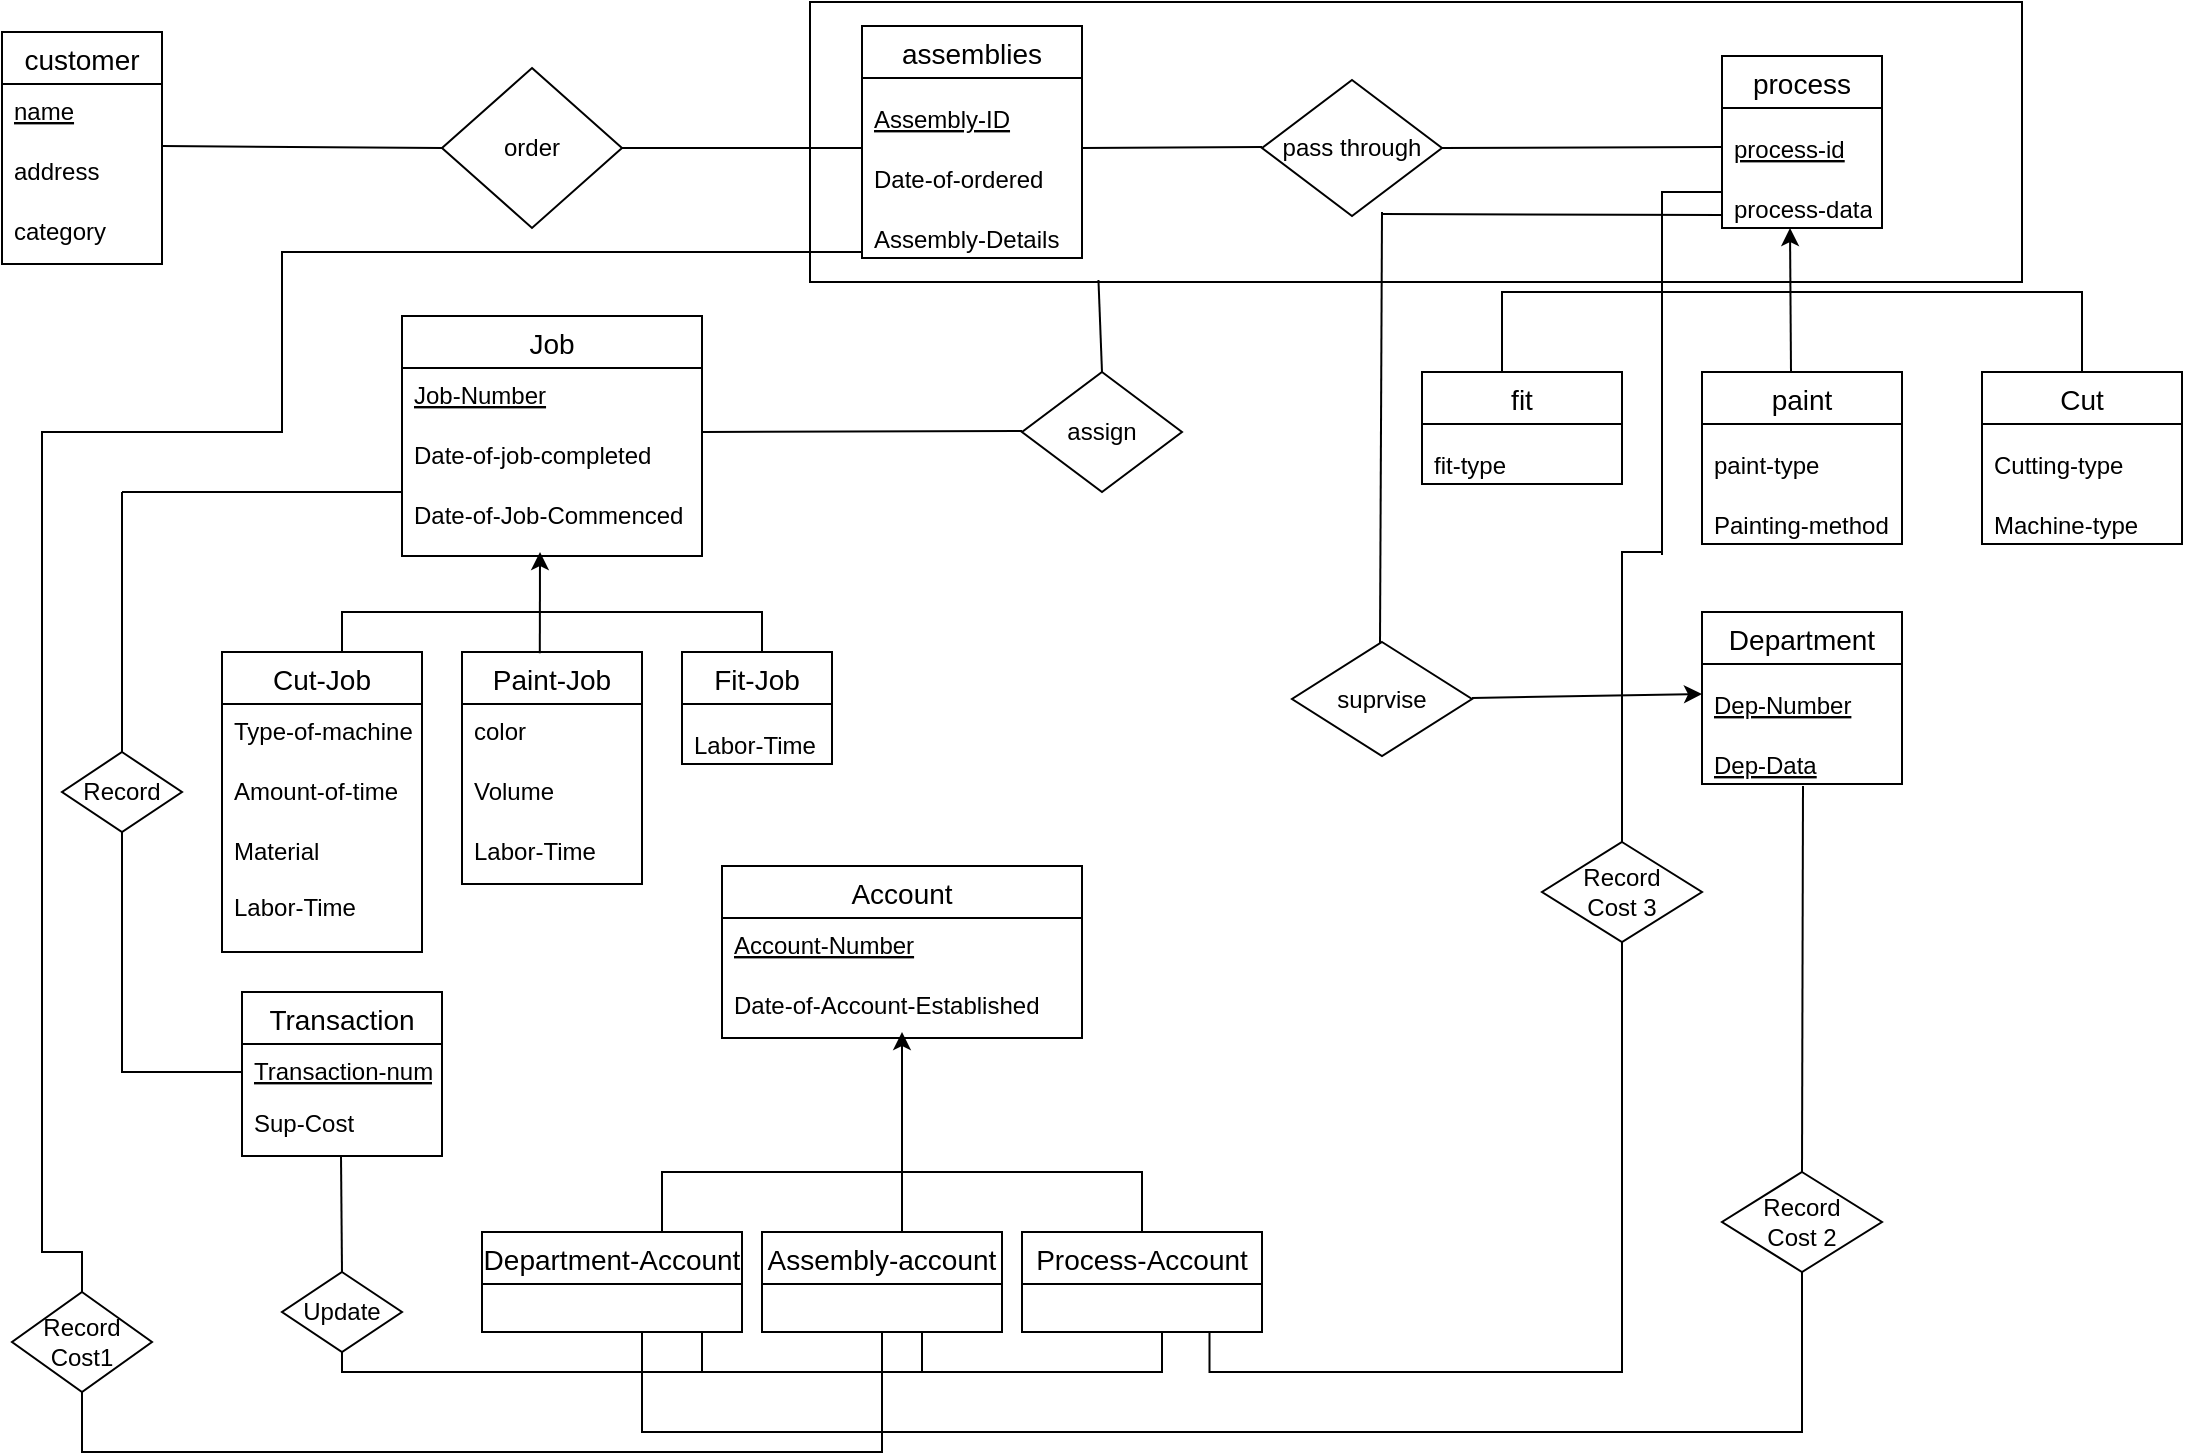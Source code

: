 <mxfile version="15.8.2" type="device"><diagram id="YvOeY5mnXDecXPU_-DIz" name="Page-1"><mxGraphModel dx="1896" dy="940" grid="0" gridSize="10" guides="1" tooltips="1" connect="1" arrows="1" fold="1" page="1" pageScale="1" pageWidth="827" pageHeight="1169" math="0" shadow="0"><root><mxCell id="0"/><mxCell id="1" parent="0"/><mxCell id="ar6wlDFFSqU4zHsMZCzw-8" value="customer" style="swimlane;fontStyle=0;childLayout=stackLayout;horizontal=1;startSize=26;horizontalStack=0;resizeParent=1;resizeParentMax=0;resizeLast=0;collapsible=1;marginBottom=0;align=center;fontSize=14;" parent="1" vertex="1"><mxGeometry x="10" y="30" width="80" height="116" as="geometry"/></mxCell><mxCell id="ar6wlDFFSqU4zHsMZCzw-9" value="name" style="text;strokeColor=none;fillColor=none;spacingLeft=4;spacingRight=4;overflow=hidden;rotatable=0;points=[[0,0.5],[1,0.5]];portConstraint=eastwest;fontSize=12;fontStyle=4" parent="ar6wlDFFSqU4zHsMZCzw-8" vertex="1"><mxGeometry y="26" width="80" height="30" as="geometry"/></mxCell><mxCell id="ar6wlDFFSqU4zHsMZCzw-10" value="address" style="text;strokeColor=none;fillColor=none;spacingLeft=4;spacingRight=4;overflow=hidden;rotatable=0;points=[[0,0.5],[1,0.5]];portConstraint=eastwest;fontSize=12;" parent="ar6wlDFFSqU4zHsMZCzw-8" vertex="1"><mxGeometry y="56" width="80" height="30" as="geometry"/></mxCell><mxCell id="ar6wlDFFSqU4zHsMZCzw-11" value="category" style="text;strokeColor=none;fillColor=none;spacingLeft=4;spacingRight=4;overflow=hidden;rotatable=0;points=[[0,0.5],[1,0.5]];portConstraint=eastwest;fontSize=12;" parent="ar6wlDFFSqU4zHsMZCzw-8" vertex="1"><mxGeometry y="86" width="80" height="30" as="geometry"/></mxCell><mxCell id="ar6wlDFFSqU4zHsMZCzw-12" value="order" style="shape=rhombus;perimeter=rhombusPerimeter;whiteSpace=wrap;html=1;align=center;fontSize=12;fillColor=none;" parent="1" vertex="1"><mxGeometry x="230" y="48" width="90" height="80" as="geometry"/></mxCell><mxCell id="ar6wlDFFSqU4zHsMZCzw-13" value="assemblies" style="swimlane;fontStyle=0;childLayout=stackLayout;horizontal=1;startSize=26;horizontalStack=0;resizeParent=1;resizeParentMax=0;resizeLast=0;collapsible=1;marginBottom=0;align=center;fontSize=14;fillColor=none;" parent="1" vertex="1"><mxGeometry x="440" y="27" width="110" height="116" as="geometry"/></mxCell><mxCell id="ar6wlDFFSqU4zHsMZCzw-14" value="Assembly-ID" style="text;strokeColor=none;fillColor=none;spacingLeft=4;spacingRight=4;overflow=hidden;rotatable=0;points=[[0,0.5],[1,0.5]];portConstraint=eastwest;fontSize=12;verticalAlign=bottom;fontStyle=4" parent="ar6wlDFFSqU4zHsMZCzw-13" vertex="1"><mxGeometry y="26" width="110" height="30" as="geometry"/></mxCell><mxCell id="ar6wlDFFSqU4zHsMZCzw-15" value="Date-of-ordered" style="text;strokeColor=none;fillColor=none;spacingLeft=4;spacingRight=4;overflow=hidden;rotatable=0;points=[[0,0.5],[1,0.5]];portConstraint=eastwest;fontSize=12;verticalAlign=bottom;" parent="ar6wlDFFSqU4zHsMZCzw-13" vertex="1"><mxGeometry y="56" width="110" height="30" as="geometry"/></mxCell><mxCell id="ar6wlDFFSqU4zHsMZCzw-16" value="Assembly-Details" style="text;strokeColor=none;fillColor=none;spacingLeft=4;spacingRight=4;overflow=hidden;rotatable=0;points=[[0,0.5],[1,0.5]];portConstraint=eastwest;fontSize=12;verticalAlign=bottom;" parent="ar6wlDFFSqU4zHsMZCzw-13" vertex="1"><mxGeometry y="86" width="110" height="30" as="geometry"/></mxCell><mxCell id="ar6wlDFFSqU4zHsMZCzw-17" value="pass through" style="shape=rhombus;perimeter=rhombusPerimeter;whiteSpace=wrap;html=1;align=center;fontSize=12;fillColor=none;fontStyle=0" parent="1" vertex="1"><mxGeometry x="640" y="54" width="90" height="68" as="geometry"/></mxCell><mxCell id="ar6wlDFFSqU4zHsMZCzw-18" value="process" style="swimlane;fontStyle=0;childLayout=stackLayout;horizontal=1;startSize=26;horizontalStack=0;resizeParent=1;resizeParentMax=0;resizeLast=0;collapsible=1;marginBottom=0;align=center;fontSize=14;fillColor=none;" parent="1" vertex="1"><mxGeometry x="870" y="42" width="80" height="86" as="geometry"/></mxCell><mxCell id="ar6wlDFFSqU4zHsMZCzw-19" value="process-id" style="text;strokeColor=none;fillColor=none;spacingLeft=4;spacingRight=4;overflow=hidden;rotatable=0;points=[[0,0.5],[1,0.5]];portConstraint=eastwest;fontSize=12;verticalAlign=bottom;fontStyle=4" parent="ar6wlDFFSqU4zHsMZCzw-18" vertex="1"><mxGeometry y="26" width="80" height="30" as="geometry"/></mxCell><mxCell id="ar6wlDFFSqU4zHsMZCzw-20" value="process-data" style="text;strokeColor=none;fillColor=none;spacingLeft=4;spacingRight=4;overflow=hidden;rotatable=0;points=[[0,0.5],[1,0.5]];portConstraint=eastwest;fontSize=12;verticalAlign=bottom;" parent="ar6wlDFFSqU4zHsMZCzw-18" vertex="1"><mxGeometry y="56" width="80" height="30" as="geometry"/></mxCell><mxCell id="ar6wlDFFSqU4zHsMZCzw-22" value="" style="endArrow=none;html=1;rounded=0;fontSize=16;entryX=0;entryY=0.5;entryDx=0;entryDy=0;" parent="1" target="ar6wlDFFSqU4zHsMZCzw-12" edge="1"><mxGeometry width="50" height="50" relative="1" as="geometry"><mxPoint x="90" y="87" as="sourcePoint"/><mxPoint x="170" y="87" as="targetPoint"/></mxGeometry></mxCell><mxCell id="ar6wlDFFSqU4zHsMZCzw-24" value="" style="endArrow=none;html=1;rounded=0;fontSize=16;exitX=1;exitY=0.5;exitDx=0;exitDy=0;" parent="1" source="ar6wlDFFSqU4zHsMZCzw-12" edge="1"><mxGeometry width="50" height="50" relative="1" as="geometry"><mxPoint x="290" y="87" as="sourcePoint"/><mxPoint x="440" y="88" as="targetPoint"/></mxGeometry></mxCell><mxCell id="ar6wlDFFSqU4zHsMZCzw-28" value="Job" style="swimlane;fontStyle=0;childLayout=stackLayout;horizontal=1;startSize=26;horizontalStack=0;resizeParent=1;resizeParentMax=0;resizeLast=0;collapsible=1;marginBottom=0;align=center;fontSize=14;" parent="1" vertex="1"><mxGeometry x="210" y="172" width="150" height="120" as="geometry"/></mxCell><mxCell id="ar6wlDFFSqU4zHsMZCzw-30" value="Job-Number" style="text;strokeColor=none;fillColor=none;spacingLeft=4;spacingRight=4;overflow=hidden;rotatable=0;points=[[0,0.5],[1,0.5]];portConstraint=eastwest;fontSize=12;fontStyle=4" parent="ar6wlDFFSqU4zHsMZCzw-28" vertex="1"><mxGeometry y="26" width="150" height="30" as="geometry"/></mxCell><mxCell id="ar6wlDFFSqU4zHsMZCzw-31" value="Date-of-job-completed" style="text;strokeColor=none;fillColor=none;spacingLeft=4;spacingRight=4;overflow=hidden;rotatable=0;points=[[0,0.5],[1,0.5]];portConstraint=eastwest;fontSize=12;" parent="ar6wlDFFSqU4zHsMZCzw-28" vertex="1"><mxGeometry y="56" width="150" height="30" as="geometry"/></mxCell><mxCell id="ar6wlDFFSqU4zHsMZCzw-29" value="Date-of-Job-Commenced" style="text;strokeColor=none;fillColor=none;spacingLeft=4;spacingRight=4;overflow=hidden;rotatable=0;points=[[0,0.5],[1,0.5]];portConstraint=eastwest;fontSize=12;fontStyle=0" parent="ar6wlDFFSqU4zHsMZCzw-28" vertex="1"><mxGeometry y="86" width="150" height="34" as="geometry"/></mxCell><mxCell id="ar6wlDFFSqU4zHsMZCzw-32" value="assign" style="shape=rhombus;perimeter=rhombusPerimeter;whiteSpace=wrap;html=1;align=center;fontSize=12;fillColor=none;" parent="1" vertex="1"><mxGeometry x="520" y="200" width="80" height="60" as="geometry"/></mxCell><mxCell id="ar6wlDFFSqU4zHsMZCzw-33" value="fit" style="swimlane;fontStyle=0;childLayout=stackLayout;horizontal=1;startSize=26;horizontalStack=0;resizeParent=1;resizeParentMax=0;resizeLast=0;collapsible=1;marginBottom=0;align=center;fontSize=14;fillColor=none;" parent="1" vertex="1"><mxGeometry x="720" y="200" width="100" height="56" as="geometry"/></mxCell><mxCell id="ar6wlDFFSqU4zHsMZCzw-34" value="fit-type" style="text;strokeColor=none;fillColor=none;spacingLeft=4;spacingRight=4;overflow=hidden;rotatable=0;points=[[0,0.5],[1,0.5]];portConstraint=eastwest;fontSize=12;verticalAlign=bottom;fontStyle=0" parent="ar6wlDFFSqU4zHsMZCzw-33" vertex="1"><mxGeometry y="26" width="100" height="30" as="geometry"/></mxCell><mxCell id="ar6wlDFFSqU4zHsMZCzw-43" value="paint" style="swimlane;fontStyle=0;childLayout=stackLayout;horizontal=1;startSize=26;horizontalStack=0;resizeParent=1;resizeParentMax=0;resizeLast=0;collapsible=1;marginBottom=0;align=center;fontSize=14;fillColor=none;" parent="1" vertex="1"><mxGeometry x="860" y="200" width="100" height="86" as="geometry"/></mxCell><mxCell id="ar6wlDFFSqU4zHsMZCzw-44" value="paint-type" style="text;strokeColor=none;fillColor=none;spacingLeft=4;spacingRight=4;overflow=hidden;rotatable=0;points=[[0,0.5],[1,0.5]];portConstraint=eastwest;fontSize=12;verticalAlign=bottom;fontStyle=0" parent="ar6wlDFFSqU4zHsMZCzw-43" vertex="1"><mxGeometry y="26" width="100" height="30" as="geometry"/></mxCell><mxCell id="ar6wlDFFSqU4zHsMZCzw-45" value="Painting-method" style="text;strokeColor=none;fillColor=none;spacingLeft=4;spacingRight=4;overflow=hidden;rotatable=0;points=[[0,0.5],[1,0.5]];portConstraint=eastwest;fontSize=12;verticalAlign=bottom;" parent="ar6wlDFFSqU4zHsMZCzw-43" vertex="1"><mxGeometry y="56" width="100" height="30" as="geometry"/></mxCell><mxCell id="ar6wlDFFSqU4zHsMZCzw-62" value="Cut" style="swimlane;fontStyle=0;childLayout=stackLayout;horizontal=1;startSize=26;horizontalStack=0;resizeParent=1;resizeParentMax=0;resizeLast=0;collapsible=1;marginBottom=0;align=center;fontSize=14;fillColor=none;" parent="1" vertex="1"><mxGeometry x="1000" y="200" width="100" height="86" as="geometry"/></mxCell><mxCell id="ar6wlDFFSqU4zHsMZCzw-63" value="Cutting-type" style="text;strokeColor=none;fillColor=none;spacingLeft=4;spacingRight=4;overflow=hidden;rotatable=0;points=[[0,0.5],[1,0.5]];portConstraint=eastwest;fontSize=12;verticalAlign=bottom;fontStyle=0" parent="ar6wlDFFSqU4zHsMZCzw-62" vertex="1"><mxGeometry y="26" width="100" height="30" as="geometry"/></mxCell><mxCell id="ar6wlDFFSqU4zHsMZCzw-64" value="Machine-type" style="text;strokeColor=none;fillColor=none;spacingLeft=4;spacingRight=4;overflow=hidden;rotatable=0;points=[[0,0.5],[1,0.5]];portConstraint=eastwest;fontSize=12;verticalAlign=bottom;" parent="ar6wlDFFSqU4zHsMZCzw-62" vertex="1"><mxGeometry y="56" width="100" height="30" as="geometry"/></mxCell><mxCell id="ar6wlDFFSqU4zHsMZCzw-77" value="Record" style="shape=rhombus;perimeter=rhombusPerimeter;whiteSpace=wrap;html=1;align=center;fontSize=12;fillColor=none;" parent="1" vertex="1"><mxGeometry x="40" y="390" width="60" height="40" as="geometry"/></mxCell><mxCell id="ar6wlDFFSqU4zHsMZCzw-78" value="Cut-Job" style="swimlane;fontStyle=0;childLayout=stackLayout;horizontal=1;startSize=26;horizontalStack=0;resizeParent=1;resizeParentMax=0;resizeLast=0;collapsible=1;marginBottom=0;align=center;fontSize=14;" parent="1" vertex="1"><mxGeometry x="120" y="340" width="100" height="150" as="geometry"/></mxCell><mxCell id="ar6wlDFFSqU4zHsMZCzw-79" value="Type-of-machine" style="text;strokeColor=none;fillColor=none;spacingLeft=4;spacingRight=4;overflow=hidden;rotatable=0;points=[[0,0.5],[1,0.5]];portConstraint=eastwest;fontSize=12;fontStyle=0" parent="ar6wlDFFSqU4zHsMZCzw-78" vertex="1"><mxGeometry y="26" width="100" height="30" as="geometry"/></mxCell><mxCell id="ar6wlDFFSqU4zHsMZCzw-80" value="Amount-of-time" style="text;strokeColor=none;fillColor=none;spacingLeft=4;spacingRight=4;overflow=hidden;rotatable=0;points=[[0,0.5],[1,0.5]];portConstraint=eastwest;fontSize=12;" parent="ar6wlDFFSqU4zHsMZCzw-78" vertex="1"><mxGeometry y="56" width="100" height="30" as="geometry"/></mxCell><mxCell id="ar6wlDFFSqU4zHsMZCzw-81" value="Material&#10;&#10;Labor-Time" style="text;strokeColor=none;fillColor=none;spacingLeft=4;spacingRight=4;overflow=hidden;rotatable=0;points=[[0,0.5],[1,0.5]];portConstraint=eastwest;fontSize=12;" parent="ar6wlDFFSqU4zHsMZCzw-78" vertex="1"><mxGeometry y="86" width="100" height="64" as="geometry"/></mxCell><mxCell id="ar6wlDFFSqU4zHsMZCzw-83" value="Paint-Job" style="swimlane;fontStyle=0;childLayout=stackLayout;horizontal=1;startSize=26;horizontalStack=0;resizeParent=1;resizeParentMax=0;resizeLast=0;collapsible=1;marginBottom=0;align=center;fontSize=14;" parent="1" vertex="1"><mxGeometry x="240" y="340" width="90" height="116" as="geometry"/></mxCell><mxCell id="ar6wlDFFSqU4zHsMZCzw-84" value="color" style="text;strokeColor=none;fillColor=none;spacingLeft=4;spacingRight=4;overflow=hidden;rotatable=0;points=[[0,0.5],[1,0.5]];portConstraint=eastwest;fontSize=12;fontStyle=0" parent="ar6wlDFFSqU4zHsMZCzw-83" vertex="1"><mxGeometry y="26" width="90" height="30" as="geometry"/></mxCell><mxCell id="ar6wlDFFSqU4zHsMZCzw-85" value="Volume" style="text;strokeColor=none;fillColor=none;spacingLeft=4;spacingRight=4;overflow=hidden;rotatable=0;points=[[0,0.5],[1,0.5]];portConstraint=eastwest;fontSize=12;" parent="ar6wlDFFSqU4zHsMZCzw-83" vertex="1"><mxGeometry y="56" width="90" height="30" as="geometry"/></mxCell><mxCell id="ar6wlDFFSqU4zHsMZCzw-86" value="Labor-Time" style="text;strokeColor=none;fillColor=none;spacingLeft=4;spacingRight=4;overflow=hidden;rotatable=0;points=[[0,0.5],[1,0.5]];portConstraint=eastwest;fontSize=12;" parent="ar6wlDFFSqU4zHsMZCzw-83" vertex="1"><mxGeometry y="86" width="90" height="30" as="geometry"/></mxCell><mxCell id="ar6wlDFFSqU4zHsMZCzw-88" style="edgeStyle=none;rounded=0;orthogonalLoop=1;jettySize=auto;html=1;exitX=1;exitY=0.25;exitDx=0;exitDy=0;fontSize=12;verticalAlign=bottom;" parent="1" source="ar6wlDFFSqU4zHsMZCzw-33" target="ar6wlDFFSqU4zHsMZCzw-33" edge="1"><mxGeometry relative="1" as="geometry"/></mxCell><mxCell id="ar6wlDFFSqU4zHsMZCzw-89" value="Fit-Job" style="swimlane;fontStyle=0;childLayout=stackLayout;horizontal=1;startSize=26;horizontalStack=0;resizeParent=1;resizeParentMax=0;resizeLast=0;collapsible=1;marginBottom=0;align=center;fontSize=14;fillColor=none;" parent="1" vertex="1"><mxGeometry x="350" y="340" width="75" height="56" as="geometry"/></mxCell><mxCell id="ar6wlDFFSqU4zHsMZCzw-90" value="Labor-Time" style="text;strokeColor=none;fillColor=none;spacingLeft=4;spacingRight=4;overflow=hidden;rotatable=0;points=[[0,0.5],[1,0.5]];portConstraint=eastwest;fontSize=12;verticalAlign=bottom;fontStyle=0" parent="ar6wlDFFSqU4zHsMZCzw-89" vertex="1"><mxGeometry y="26" width="75" height="30" as="geometry"/></mxCell><mxCell id="ar6wlDFFSqU4zHsMZCzw-92" value="" style="endArrow=none;html=1;rounded=0;fontSize=12;verticalAlign=bottom;" parent="1" edge="1"><mxGeometry width="50" height="50" relative="1" as="geometry"><mxPoint x="70" y="390" as="sourcePoint"/><mxPoint x="70" y="260" as="targetPoint"/></mxGeometry></mxCell><mxCell id="ar6wlDFFSqU4zHsMZCzw-93" value="" style="endArrow=none;html=1;rounded=0;fontSize=12;verticalAlign=bottom;" parent="1" edge="1"><mxGeometry width="50" height="50" relative="1" as="geometry"><mxPoint x="70" y="260" as="sourcePoint"/><mxPoint x="210" y="260" as="targetPoint"/></mxGeometry></mxCell><mxCell id="ar6wlDFFSqU4zHsMZCzw-109" value="Department" style="swimlane;fontStyle=0;childLayout=stackLayout;horizontal=1;startSize=26;horizontalStack=0;resizeParent=1;resizeParentMax=0;resizeLast=0;collapsible=1;marginBottom=0;align=center;fontSize=14;fillColor=none;" parent="1" vertex="1"><mxGeometry x="860" y="320" width="100" height="86" as="geometry"/></mxCell><mxCell id="ar6wlDFFSqU4zHsMZCzw-110" value="Dep-Number" style="text;strokeColor=none;fillColor=none;spacingLeft=4;spacingRight=4;overflow=hidden;rotatable=0;points=[[0,0.5],[1,0.5]];portConstraint=eastwest;fontSize=12;verticalAlign=bottom;fontStyle=4" parent="ar6wlDFFSqU4zHsMZCzw-109" vertex="1"><mxGeometry y="26" width="100" height="30" as="geometry"/></mxCell><mxCell id="ar6wlDFFSqU4zHsMZCzw-111" value="Dep-Data" style="text;strokeColor=none;fillColor=none;spacingLeft=4;spacingRight=4;overflow=hidden;rotatable=0;points=[[0,0.5],[1,0.5]];portConstraint=eastwest;fontSize=12;verticalAlign=bottom;fontStyle=4" parent="ar6wlDFFSqU4zHsMZCzw-109" vertex="1"><mxGeometry y="56" width="100" height="30" as="geometry"/></mxCell><mxCell id="ar6wlDFFSqU4zHsMZCzw-134" value="Transaction" style="swimlane;fontStyle=0;childLayout=stackLayout;horizontal=1;startSize=26;horizontalStack=0;resizeParent=1;resizeParentMax=0;resizeLast=0;collapsible=1;marginBottom=0;align=center;fontSize=14;" parent="1" vertex="1"><mxGeometry x="130" y="510" width="100" height="82" as="geometry"/></mxCell><mxCell id="ar6wlDFFSqU4zHsMZCzw-135" value="Transaction-num" style="text;strokeColor=none;fillColor=none;spacingLeft=4;spacingRight=4;overflow=hidden;rotatable=0;points=[[0,0.5],[1,0.5]];portConstraint=eastwest;fontSize=12;fontStyle=4" parent="ar6wlDFFSqU4zHsMZCzw-134" vertex="1"><mxGeometry y="26" width="100" height="26" as="geometry"/></mxCell><mxCell id="ar6wlDFFSqU4zHsMZCzw-136" value="Sup-Cost" style="text;strokeColor=none;fillColor=none;spacingLeft=4;spacingRight=4;overflow=hidden;rotatable=0;points=[[0,0.5],[1,0.5]];portConstraint=eastwest;fontSize=12;" parent="ar6wlDFFSqU4zHsMZCzw-134" vertex="1"><mxGeometry y="52" width="100" height="30" as="geometry"/></mxCell><mxCell id="ar6wlDFFSqU4zHsMZCzw-138" value="" style="shape=partialRectangle;whiteSpace=wrap;html=1;top=0;left=0;fillColor=none;fontSize=12;verticalAlign=bottom;direction=south;" parent="1" vertex="1"><mxGeometry x="70" y="430" width="60" height="120" as="geometry"/></mxCell><mxCell id="ar6wlDFFSqU4zHsMZCzw-139" value="Account" style="swimlane;fontStyle=0;childLayout=stackLayout;horizontal=1;startSize=26;horizontalStack=0;resizeParent=1;resizeParentMax=0;resizeLast=0;collapsible=1;marginBottom=0;align=center;fontSize=14;" parent="1" vertex="1"><mxGeometry x="370" y="447" width="180" height="86" as="geometry"/></mxCell><mxCell id="ar6wlDFFSqU4zHsMZCzw-140" value="Account-Number" style="text;strokeColor=none;fillColor=none;spacingLeft=4;spacingRight=4;overflow=hidden;rotatable=0;points=[[0,0.5],[1,0.5]];portConstraint=eastwest;fontSize=12;fontStyle=4" parent="ar6wlDFFSqU4zHsMZCzw-139" vertex="1"><mxGeometry y="26" width="180" height="30" as="geometry"/></mxCell><mxCell id="ar6wlDFFSqU4zHsMZCzw-141" value="Date-of-Account-Established" style="text;strokeColor=none;fillColor=none;spacingLeft=4;spacingRight=4;overflow=hidden;rotatable=0;points=[[0,0.5],[1,0.5]];portConstraint=eastwest;fontSize=12;" parent="ar6wlDFFSqU4zHsMZCzw-139" vertex="1"><mxGeometry y="56" width="180" height="30" as="geometry"/></mxCell><mxCell id="ar6wlDFFSqU4zHsMZCzw-143" value="Update" style="shape=rhombus;perimeter=rhombusPerimeter;whiteSpace=wrap;html=1;align=center;fontSize=12;fillColor=none;" parent="1" vertex="1"><mxGeometry x="150" y="650" width="60" height="40" as="geometry"/></mxCell><mxCell id="ar6wlDFFSqU4zHsMZCzw-146" value="" style="endArrow=none;html=1;rounded=0;exitX=0.5;exitY=0;exitDx=0;exitDy=0;" parent="1" source="ar6wlDFFSqU4zHsMZCzw-143" edge="1"><mxGeometry width="50" height="50" relative="1" as="geometry"><mxPoint x="179.5" y="642" as="sourcePoint"/><mxPoint x="179.5" y="592" as="targetPoint"/></mxGeometry></mxCell><mxCell id="ar6wlDFFSqU4zHsMZCzw-149" value="Department-Account" style="swimlane;fontStyle=0;childLayout=stackLayout;horizontal=1;startSize=26;horizontalStack=0;resizeParent=1;resizeParentMax=0;resizeLast=0;collapsible=1;marginBottom=0;align=center;fontSize=14;fillColor=none;" parent="1" vertex="1"><mxGeometry x="250" y="630" width="130" height="50" as="geometry"/></mxCell><mxCell id="ar6wlDFFSqU4zHsMZCzw-151" value="Assembly-account" style="swimlane;fontStyle=0;childLayout=stackLayout;horizontal=1;startSize=26;horizontalStack=0;resizeParent=1;resizeParentMax=0;resizeLast=0;collapsible=1;marginBottom=0;align=center;fontSize=14;fillColor=none;" parent="1" vertex="1"><mxGeometry x="390" y="630" width="120" height="50" as="geometry"/></mxCell><mxCell id="ar6wlDFFSqU4zHsMZCzw-153" value="Process-Account" style="swimlane;fontStyle=0;childLayout=stackLayout;horizontal=1;startSize=26;horizontalStack=0;resizeParent=1;resizeParentMax=0;resizeLast=0;collapsible=1;marginBottom=0;align=center;fontSize=14;fillColor=none;" parent="1" vertex="1"><mxGeometry x="520" y="630" width="120" height="50" as="geometry"/></mxCell><mxCell id="ar6wlDFFSqU4zHsMZCzw-155" value="" style="shape=partialRectangle;whiteSpace=wrap;html=1;bottom=0;right=0;fillColor=none;" parent="1" vertex="1"><mxGeometry x="340" y="600" width="120" height="30" as="geometry"/></mxCell><mxCell id="ar6wlDFFSqU4zHsMZCzw-157" value="" style="shape=partialRectangle;whiteSpace=wrap;html=1;top=0;left=0;fillColor=none;direction=west;" parent="1" vertex="1"><mxGeometry x="460" y="600" width="120" height="30" as="geometry"/></mxCell><mxCell id="ar6wlDFFSqU4zHsMZCzw-158" value="" style="endArrow=none;html=1;rounded=0;" parent="1" edge="1"><mxGeometry width="50" height="50" relative="1" as="geometry"><mxPoint x="580" y="630" as="sourcePoint"/><mxPoint x="580" y="600" as="targetPoint"/></mxGeometry></mxCell><mxCell id="ar6wlDFFSqU4zHsMZCzw-159" value="" style="shape=partialRectangle;whiteSpace=wrap;html=1;top=0;left=0;fillColor=none;" parent="1" vertex="1"><mxGeometry x="470" y="680" width="120" height="20" as="geometry"/></mxCell><mxCell id="ar6wlDFFSqU4zHsMZCzw-161" value="" style="shape=partialRectangle;whiteSpace=wrap;html=1;top=0;left=0;fillColor=none;" parent="1" vertex="1"><mxGeometry x="350" y="680" width="120" height="20" as="geometry"/></mxCell><mxCell id="ar6wlDFFSqU4zHsMZCzw-162" value="" style="shape=partialRectangle;whiteSpace=wrap;html=1;top=0;left=0;fillColor=none;" parent="1" vertex="1"><mxGeometry x="220" y="680" width="140" height="20" as="geometry"/></mxCell><mxCell id="ar6wlDFFSqU4zHsMZCzw-163" value="" style="shape=partialRectangle;whiteSpace=wrap;html=1;top=0;left=0;fillColor=none;direction=south;" parent="1" vertex="1"><mxGeometry x="180" y="690" width="50" height="10" as="geometry"/></mxCell><mxCell id="ar6wlDFFSqU4zHsMZCzw-166" value="Record&lt;br&gt;Cost1" style="shape=rhombus;perimeter=rhombusPerimeter;whiteSpace=wrap;html=1;align=center;fontSize=12;fillColor=none;" parent="1" vertex="1"><mxGeometry x="15" y="660" width="70" height="50" as="geometry"/></mxCell><mxCell id="ar6wlDFFSqU4zHsMZCzw-167" value="Record&lt;br&gt;Cost 2" style="shape=rhombus;perimeter=rhombusPerimeter;whiteSpace=wrap;html=1;align=center;fontSize=12;fillColor=none;" parent="1" vertex="1"><mxGeometry x="870" y="600" width="80" height="50" as="geometry"/></mxCell><mxCell id="ar6wlDFFSqU4zHsMZCzw-168" value="" style="shape=partialRectangle;whiteSpace=wrap;html=1;top=0;left=0;fillColor=none;" parent="1" vertex="1"><mxGeometry x="270" y="680" width="180" height="60" as="geometry"/></mxCell><mxCell id="ar6wlDFFSqU4zHsMZCzw-170" value="" style="shape=partialRectangle;whiteSpace=wrap;html=1;top=0;left=0;fillColor=none;direction=south;" parent="1" vertex="1"><mxGeometry x="50" y="710" width="270" height="30" as="geometry"/></mxCell><mxCell id="ar6wlDFFSqU4zHsMZCzw-172" value="" style="shape=partialRectangle;whiteSpace=wrap;html=1;top=0;left=0;fillColor=none;direction=south;" parent="1" vertex="1"><mxGeometry x="330" y="680" width="310" height="50" as="geometry"/></mxCell><mxCell id="ar6wlDFFSqU4zHsMZCzw-174" value="" style="shape=partialRectangle;whiteSpace=wrap;html=1;top=0;left=0;fillColor=none;" parent="1" vertex="1"><mxGeometry x="640" y="650" width="270" height="80" as="geometry"/></mxCell><mxCell id="ar6wlDFFSqU4zHsMZCzw-177" value="Record&lt;br&gt;Cost 3" style="shape=rhombus;perimeter=rhombusPerimeter;whiteSpace=wrap;html=1;align=center;fontSize=12;fillColor=none;" parent="1" vertex="1"><mxGeometry x="780" y="435" width="80" height="50" as="geometry"/></mxCell><mxCell id="ar6wlDFFSqU4zHsMZCzw-178" value="" style="shape=partialRectangle;whiteSpace=wrap;html=1;top=0;left=0;fillColor=none;" parent="1" vertex="1"><mxGeometry x="812.5" y="485" width="7.5" height="215" as="geometry"/></mxCell><mxCell id="Irut7_ZfrAzQeBuooTbB-3" value="" style="endArrow=none;html=1;rounded=0;" parent="1" edge="1"><mxGeometry width="50" height="50" relative="1" as="geometry"><mxPoint x="550" y="88" as="sourcePoint"/><mxPoint x="640" y="87.5" as="targetPoint"/></mxGeometry></mxCell><mxCell id="Irut7_ZfrAzQeBuooTbB-4" value="" style="endArrow=none;html=1;rounded=0;exitX=1;exitY=0.5;exitDx=0;exitDy=0;" parent="1" source="ar6wlDFFSqU4zHsMZCzw-17" edge="1"><mxGeometry width="50" height="50" relative="1" as="geometry"><mxPoint x="740" y="88" as="sourcePoint"/><mxPoint x="870" y="87.5" as="targetPoint"/></mxGeometry></mxCell><mxCell id="Irut7_ZfrAzQeBuooTbB-5" value="" style="shape=partialRectangle;whiteSpace=wrap;html=1;bottom=1;right=1;left=1;top=0;fillColor=none;routingCenterX=-0.5;direction=west;" parent="1" vertex="1"><mxGeometry x="760" y="160" width="290" height="40" as="geometry"/></mxCell><mxCell id="Irut7_ZfrAzQeBuooTbB-7" value="" style="endArrow=classic;html=1;rounded=0;entryX=0.425;entryY=1;entryDx=0;entryDy=0;entryPerimeter=0;" parent="1" target="ar6wlDFFSqU4zHsMZCzw-20" edge="1"><mxGeometry width="50" height="50" relative="1" as="geometry"><mxPoint x="904.5" y="200" as="sourcePoint"/><mxPoint x="905" y="120" as="targetPoint"/></mxGeometry></mxCell><mxCell id="Irut7_ZfrAzQeBuooTbB-12" value="" style="endArrow=none;html=1;rounded=0;" parent="1" edge="1"><mxGeometry width="50" height="50" relative="1" as="geometry"><mxPoint x="699" y="335.5" as="sourcePoint"/><mxPoint x="700" y="120" as="targetPoint"/></mxGeometry></mxCell><mxCell id="Irut7_ZfrAzQeBuooTbB-13" value="" style="endArrow=none;html=1;rounded=0;entryX=0;entryY=0.783;entryDx=0;entryDy=0;entryPerimeter=0;" parent="1" target="ar6wlDFFSqU4zHsMZCzw-20" edge="1"><mxGeometry width="50" height="50" relative="1" as="geometry"><mxPoint x="700" y="121" as="sourcePoint"/><mxPoint x="790" y="121" as="targetPoint"/><Array as="points"/></mxGeometry></mxCell><mxCell id="Irut7_ZfrAzQeBuooTbB-14" value="suprvise" style="shape=rhombus;perimeter=rhombusPerimeter;whiteSpace=wrap;html=1;align=center;fontSize=12;fillColor=none;" parent="1" vertex="1"><mxGeometry x="655" y="335" width="90" height="57" as="geometry"/></mxCell><mxCell id="Irut7_ZfrAzQeBuooTbB-21" value="" style="shape=partialRectangle;whiteSpace=wrap;html=1;bottom=0;right=0;fillColor=none;direction=north;" parent="1" vertex="1"><mxGeometry x="613.75" y="680" width="206.25" height="20" as="geometry"/></mxCell><mxCell id="Irut7_ZfrAzQeBuooTbB-26" value="" style="shape=partialRectangle;whiteSpace=wrap;html=1;bottom=0;right=0;fillColor=none;" parent="1" vertex="1"><mxGeometry x="820" y="290" width="20" height="145" as="geometry"/></mxCell><mxCell id="Irut7_ZfrAzQeBuooTbB-27" value="" style="shape=partialRectangle;whiteSpace=wrap;html=1;bottom=0;right=0;fillColor=none;" parent="1" vertex="1"><mxGeometry x="840" y="110" width="30" height="181" as="geometry"/></mxCell><mxCell id="Irut7_ZfrAzQeBuooTbB-28" value="" style="endArrow=none;html=1;rounded=0;exitX=0.5;exitY=0;exitDx=0;exitDy=0;entryX=0.505;entryY=1.033;entryDx=0;entryDy=0;entryPerimeter=0;" parent="1" source="ar6wlDFFSqU4zHsMZCzw-167" target="ar6wlDFFSqU4zHsMZCzw-111" edge="1"><mxGeometry width="50" height="50" relative="1" as="geometry"><mxPoint x="910" y="576" as="sourcePoint"/><mxPoint x="910" y="410" as="targetPoint"/></mxGeometry></mxCell><mxCell id="Irut7_ZfrAzQeBuooTbB-37" value="" style="endArrow=none;html=1;rounded=0;entryX=1;entryY=0;entryDx=0;entryDy=0;" parent="1" edge="1"><mxGeometry width="50" height="50" relative="1" as="geometry"><mxPoint x="414" y="15" as="sourcePoint"/><mxPoint x="1020" y="15" as="targetPoint"/></mxGeometry></mxCell><mxCell id="Irut7_ZfrAzQeBuooTbB-39" value="" style="shape=partialRectangle;whiteSpace=wrap;html=1;bottom=1;right=1;left=1;top=0;fillColor=none;routingCenterX=-0.5;direction=west;" parent="1" vertex="1"><mxGeometry x="180" y="320" width="210" height="20" as="geometry"/></mxCell><mxCell id="Irut7_ZfrAzQeBuooTbB-41" value="" style="endArrow=classic;html=1;rounded=0;exitX=0.529;exitY=-0.032;exitDx=0;exitDy=0;exitPerimeter=0;" parent="1" source="Irut7_ZfrAzQeBuooTbB-39" edge="1"><mxGeometry width="50" height="50" relative="1" as="geometry"><mxPoint x="279.5" y="334" as="sourcePoint"/><mxPoint x="279" y="290" as="targetPoint"/></mxGeometry></mxCell><mxCell id="Irut7_ZfrAzQeBuooTbB-42" value="" style="shape=partialRectangle;whiteSpace=wrap;html=1;bottom=0;right=0;fillColor=none;" parent="1" vertex="1"><mxGeometry x="150" y="140" width="290" height="90" as="geometry"/></mxCell><mxCell id="Irut7_ZfrAzQeBuooTbB-43" value="" style="shape=partialRectangle;whiteSpace=wrap;html=1;bottom=0;right=0;fillColor=none;" parent="1" vertex="1"><mxGeometry x="30" y="230" width="120" height="410" as="geometry"/></mxCell><mxCell id="Irut7_ZfrAzQeBuooTbB-44" value="" style="shape=partialRectangle;whiteSpace=wrap;html=1;bottom=0;right=0;fillColor=none;direction=south;" parent="1" vertex="1"><mxGeometry x="30" y="640" width="20" height="20" as="geometry"/></mxCell><mxCell id="Irut7_ZfrAzQeBuooTbB-47" value="" style="endArrow=classic;html=1;rounded=0;entryX=0;entryY=0.5;entryDx=0;entryDy=0;" parent="1" target="ar6wlDFFSqU4zHsMZCzw-110" edge="1"><mxGeometry width="50" height="50" relative="1" as="geometry"><mxPoint x="745" y="363" as="sourcePoint"/><mxPoint x="815" y="363" as="targetPoint"/></mxGeometry></mxCell><mxCell id="Irut7_ZfrAzQeBuooTbB-48" value="" style="shape=partialRectangle;whiteSpace=wrap;html=1;bottom=1;right=1;left=1;top=0;fillColor=none;routingCenterX=-0.5;" parent="1" vertex="1"><mxGeometry x="414" y="15" width="606" height="140" as="geometry"/></mxCell><mxCell id="Irut7_ZfrAzQeBuooTbB-56" value="" style="endArrow=none;html=1;rounded=0;entryX=0.238;entryY=0.993;entryDx=0;entryDy=0;entryPerimeter=0;" parent="1" target="Irut7_ZfrAzQeBuooTbB-48" edge="1"><mxGeometry width="50" height="50" relative="1" as="geometry"><mxPoint x="560" y="200" as="sourcePoint"/><mxPoint x="610" y="150" as="targetPoint"/></mxGeometry></mxCell><mxCell id="y5UuP_S8PmoYKQHVvWac-1" value="" style="endArrow=none;html=1;rounded=0;" parent="1" edge="1"><mxGeometry width="50" height="50" relative="1" as="geometry"><mxPoint x="360" y="230" as="sourcePoint"/><mxPoint x="520" y="229.5" as="targetPoint"/></mxGeometry></mxCell><mxCell id="y5UuP_S8PmoYKQHVvWac-4" value="" style="endArrow=classic;html=1;rounded=0;exitX=1;exitY=1;exitDx=0;exitDy=0;" parent="1" source="ar6wlDFFSqU4zHsMZCzw-157" edge="1"><mxGeometry width="50" height="50" relative="1" as="geometry"><mxPoint x="460" y="592" as="sourcePoint"/><mxPoint x="460" y="530" as="targetPoint"/></mxGeometry></mxCell></root></mxGraphModel></diagram></mxfile>